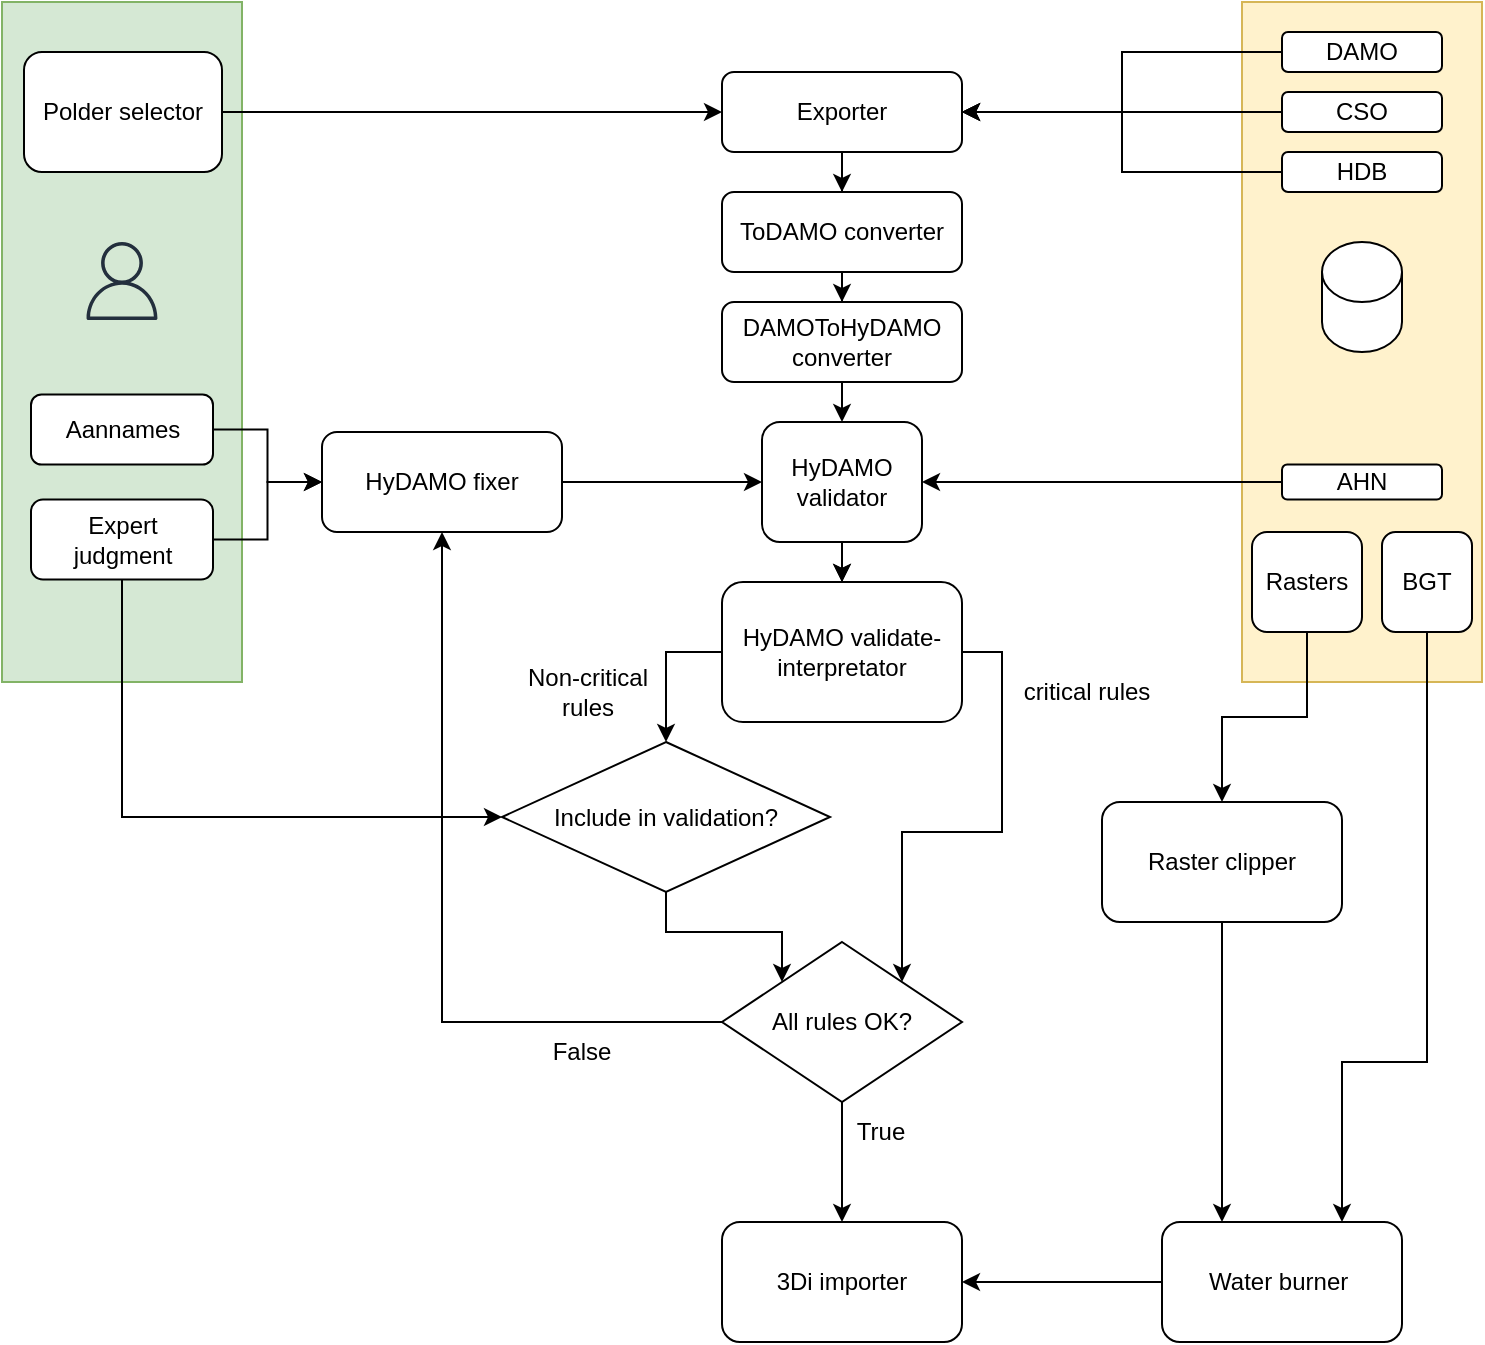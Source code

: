 <mxfile scale="1" border="5" version="28.1.2">
  <diagram id="C5RBs43oDa-KdzZeNtuy" name="Page-1">
    <mxGraphModel dx="1042" dy="670" grid="1" gridSize="10" guides="1" tooltips="1" connect="1" arrows="1" fold="1" page="1" pageScale="1" pageWidth="827" pageHeight="1169" math="0" shadow="0">
      <root>
        <mxCell id="WIyWlLk6GJQsqaUBKTNV-0" />
        <mxCell id="WIyWlLk6GJQsqaUBKTNV-1" parent="WIyWlLk6GJQsqaUBKTNV-0" />
        <mxCell id="iW6S4lpNqwtuTaU4zcRa-28" value="" style="rounded=0;whiteSpace=wrap;html=1;fillColor=#fff2cc;strokeColor=#d6b656;" parent="WIyWlLk6GJQsqaUBKTNV-1" vertex="1">
          <mxGeometry x="660" y="480" width="120" height="340" as="geometry" />
        </mxCell>
        <mxCell id="iW6S4lpNqwtuTaU4zcRa-2" value="" style="rounded=0;whiteSpace=wrap;html=1;fillColor=#d5e8d4;strokeColor=#82b366;" parent="WIyWlLk6GJQsqaUBKTNV-1" vertex="1">
          <mxGeometry x="40" y="480" width="120" height="340" as="geometry" />
        </mxCell>
        <mxCell id="iW6S4lpNqwtuTaU4zcRa-18" value="" style="edgeStyle=orthogonalEdgeStyle;rounded=0;orthogonalLoop=1;jettySize=auto;html=1;entryX=0;entryY=0.5;entryDx=0;entryDy=0;" parent="WIyWlLk6GJQsqaUBKTNV-1" source="iW6S4lpNqwtuTaU4zcRa-0" target="iW6S4lpNqwtuTaU4zcRa-4" edge="1">
          <mxGeometry relative="1" as="geometry">
            <mxPoint x="200" y="535" as="targetPoint" />
          </mxGeometry>
        </mxCell>
        <mxCell id="iW6S4lpNqwtuTaU4zcRa-0" value="Polder selector" style="rounded=1;whiteSpace=wrap;html=1;" parent="WIyWlLk6GJQsqaUBKTNV-1" vertex="1">
          <mxGeometry x="51" y="505" width="99" height="60" as="geometry" />
        </mxCell>
        <mxCell id="iW6S4lpNqwtuTaU4zcRa-1" value="" style="sketch=0;outlineConnect=0;fontColor=#232F3E;gradientColor=none;fillColor=#232F3D;strokeColor=none;dashed=0;verticalLabelPosition=bottom;verticalAlign=top;align=center;html=1;fontSize=12;fontStyle=0;aspect=fixed;pointerEvents=1;shape=mxgraph.aws4.user;" parent="WIyWlLk6GJQsqaUBKTNV-1" vertex="1">
          <mxGeometry x="80.5" y="600" width="39" height="39" as="geometry" />
        </mxCell>
        <mxCell id="617KlzupW5lWk4Vnr1bo-13" value="" style="edgeStyle=orthogonalEdgeStyle;rounded=0;orthogonalLoop=1;jettySize=auto;html=1;entryX=0.5;entryY=0;entryDx=0;entryDy=0;" parent="WIyWlLk6GJQsqaUBKTNV-1" source="iW6S4lpNqwtuTaU4zcRa-4" target="iW6S4lpNqwtuTaU4zcRa-7" edge="1">
          <mxGeometry relative="1" as="geometry" />
        </mxCell>
        <mxCell id="iW6S4lpNqwtuTaU4zcRa-4" value="Exporter" style="rounded=1;whiteSpace=wrap;html=1;" parent="WIyWlLk6GJQsqaUBKTNV-1" vertex="1">
          <mxGeometry x="400" y="515" width="120" height="40" as="geometry" />
        </mxCell>
        <mxCell id="iW6S4lpNqwtuTaU4zcRa-30" value="" style="edgeStyle=orthogonalEdgeStyle;rounded=0;orthogonalLoop=1;jettySize=auto;html=1;" parent="WIyWlLk6GJQsqaUBKTNV-1" source="iW6S4lpNqwtuTaU4zcRa-5" target="iW6S4lpNqwtuTaU4zcRa-4" edge="1">
          <mxGeometry relative="1" as="geometry" />
        </mxCell>
        <mxCell id="iW6S4lpNqwtuTaU4zcRa-5" value="DAMO" style="rounded=1;whiteSpace=wrap;html=1;" parent="WIyWlLk6GJQsqaUBKTNV-1" vertex="1">
          <mxGeometry x="680" y="495" width="80" height="20" as="geometry" />
        </mxCell>
        <mxCell id="617KlzupW5lWk4Vnr1bo-15" value="" style="edgeStyle=orthogonalEdgeStyle;rounded=0;orthogonalLoop=1;jettySize=auto;html=1;" parent="WIyWlLk6GJQsqaUBKTNV-1" source="iW6S4lpNqwtuTaU4zcRa-7" target="617KlzupW5lWk4Vnr1bo-12" edge="1">
          <mxGeometry relative="1" as="geometry" />
        </mxCell>
        <mxCell id="iW6S4lpNqwtuTaU4zcRa-7" value="ToDAMO converter" style="rounded=1;whiteSpace=wrap;html=1;" parent="WIyWlLk6GJQsqaUBKTNV-1" vertex="1">
          <mxGeometry x="400" y="575" width="120" height="40" as="geometry" />
        </mxCell>
        <mxCell id="iW6S4lpNqwtuTaU4zcRa-26" value="" style="edgeStyle=orthogonalEdgeStyle;rounded=0;orthogonalLoop=1;jettySize=auto;html=1;" parent="WIyWlLk6GJQsqaUBKTNV-1" source="iW6S4lpNqwtuTaU4zcRa-8" target="iW6S4lpNqwtuTaU4zcRa-10" edge="1">
          <mxGeometry relative="1" as="geometry" />
        </mxCell>
        <mxCell id="617KlzupW5lWk4Vnr1bo-17" value="" style="edgeStyle=orthogonalEdgeStyle;rounded=0;orthogonalLoop=1;jettySize=auto;html=1;" parent="WIyWlLk6GJQsqaUBKTNV-1" source="iW6S4lpNqwtuTaU4zcRa-8" target="iW6S4lpNqwtuTaU4zcRa-10" edge="1">
          <mxGeometry relative="1" as="geometry" />
        </mxCell>
        <mxCell id="iW6S4lpNqwtuTaU4zcRa-8" value="HyDAMO &lt;br&gt;validator" style="rounded=1;whiteSpace=wrap;html=1;" parent="WIyWlLk6GJQsqaUBKTNV-1" vertex="1">
          <mxGeometry x="420" y="690" width="80" height="60" as="geometry" />
        </mxCell>
        <mxCell id="617KlzupW5lWk4Vnr1bo-9" style="edgeStyle=orthogonalEdgeStyle;rounded=0;orthogonalLoop=1;jettySize=auto;html=1;entryX=0;entryY=0.5;entryDx=0;entryDy=0;" parent="WIyWlLk6GJQsqaUBKTNV-1" source="iW6S4lpNqwtuTaU4zcRa-9" target="iW6S4lpNqwtuTaU4zcRa-15" edge="1">
          <mxGeometry relative="1" as="geometry" />
        </mxCell>
        <mxCell id="iW6S4lpNqwtuTaU4zcRa-9" value="Aannames" style="rounded=1;whiteSpace=wrap;html=1;" parent="WIyWlLk6GJQsqaUBKTNV-1" vertex="1">
          <mxGeometry x="54.5" y="676.25" width="91" height="35" as="geometry" />
        </mxCell>
        <mxCell id="NEdAi1RvaiAOrS2pSwdN-17" style="edgeStyle=orthogonalEdgeStyle;rounded=0;orthogonalLoop=1;jettySize=auto;html=1;exitX=0;exitY=0.5;exitDx=0;exitDy=0;entryX=0.5;entryY=0;entryDx=0;entryDy=0;" parent="WIyWlLk6GJQsqaUBKTNV-1" source="iW6S4lpNqwtuTaU4zcRa-10" target="NEdAi1RvaiAOrS2pSwdN-14" edge="1">
          <mxGeometry relative="1" as="geometry" />
        </mxCell>
        <mxCell id="94FiONBv5CB5nJo3w_k_-2" style="edgeStyle=orthogonalEdgeStyle;rounded=0;orthogonalLoop=1;jettySize=auto;html=1;entryX=1;entryY=0;entryDx=0;entryDy=0;exitX=1;exitY=0.5;exitDx=0;exitDy=0;" parent="WIyWlLk6GJQsqaUBKTNV-1" source="iW6S4lpNqwtuTaU4zcRa-10" target="iW6S4lpNqwtuTaU4zcRa-13" edge="1">
          <mxGeometry relative="1" as="geometry" />
        </mxCell>
        <mxCell id="iW6S4lpNqwtuTaU4zcRa-10" value="HyDAMO validate-interpretator" style="rounded=1;whiteSpace=wrap;html=1;" parent="WIyWlLk6GJQsqaUBKTNV-1" vertex="1">
          <mxGeometry x="400" y="770" width="120" height="70" as="geometry" />
        </mxCell>
        <mxCell id="NEdAi1RvaiAOrS2pSwdN-27" style="edgeStyle=orthogonalEdgeStyle;rounded=0;orthogonalLoop=1;jettySize=auto;html=1;exitX=0.5;exitY=1;exitDx=0;exitDy=0;entryX=0.5;entryY=0;entryDx=0;entryDy=0;" parent="WIyWlLk6GJQsqaUBKTNV-1" source="iW6S4lpNqwtuTaU4zcRa-13" target="iW6S4lpNqwtuTaU4zcRa-49" edge="1">
          <mxGeometry relative="1" as="geometry" />
        </mxCell>
        <mxCell id="iW6S4lpNqwtuTaU4zcRa-13" value="All rules OK?" style="rhombus;whiteSpace=wrap;html=1;" parent="WIyWlLk6GJQsqaUBKTNV-1" vertex="1">
          <mxGeometry x="400" y="950" width="120" height="80" as="geometry" />
        </mxCell>
        <mxCell id="iW6S4lpNqwtuTaU4zcRa-32" style="edgeStyle=orthogonalEdgeStyle;rounded=0;orthogonalLoop=1;jettySize=auto;html=1;entryX=1;entryY=0.5;entryDx=0;entryDy=0;" parent="WIyWlLk6GJQsqaUBKTNV-1" source="iW6S4lpNqwtuTaU4zcRa-14" target="iW6S4lpNqwtuTaU4zcRa-8" edge="1">
          <mxGeometry relative="1" as="geometry" />
        </mxCell>
        <mxCell id="iW6S4lpNqwtuTaU4zcRa-14" value="AHN" style="rounded=1;whiteSpace=wrap;html=1;" parent="WIyWlLk6GJQsqaUBKTNV-1" vertex="1">
          <mxGeometry x="680" y="711.25" width="80" height="17.5" as="geometry" />
        </mxCell>
        <mxCell id="617KlzupW5lWk4Vnr1bo-8" style="edgeStyle=orthogonalEdgeStyle;rounded=0;orthogonalLoop=1;jettySize=auto;html=1;entryX=0;entryY=0.5;entryDx=0;entryDy=0;" parent="WIyWlLk6GJQsqaUBKTNV-1" source="iW6S4lpNqwtuTaU4zcRa-15" target="iW6S4lpNqwtuTaU4zcRa-8" edge="1">
          <mxGeometry relative="1" as="geometry" />
        </mxCell>
        <mxCell id="iW6S4lpNqwtuTaU4zcRa-15" value="HyDAMO fixer" style="rounded=1;whiteSpace=wrap;html=1;" parent="WIyWlLk6GJQsqaUBKTNV-1" vertex="1">
          <mxGeometry x="200" y="695" width="120" height="50" as="geometry" />
        </mxCell>
        <mxCell id="NEdAi1RvaiAOrS2pSwdN-22" style="edgeStyle=orthogonalEdgeStyle;rounded=0;orthogonalLoop=1;jettySize=auto;html=1;exitX=0.5;exitY=1;exitDx=0;exitDy=0;entryX=0;entryY=0.5;entryDx=0;entryDy=0;" parent="WIyWlLk6GJQsqaUBKTNV-1" source="iW6S4lpNqwtuTaU4zcRa-16" target="NEdAi1RvaiAOrS2pSwdN-14" edge="1">
          <mxGeometry relative="1" as="geometry" />
        </mxCell>
        <mxCell id="617KlzupW5lWk4Vnr1bo-10" style="edgeStyle=orthogonalEdgeStyle;rounded=0;orthogonalLoop=1;jettySize=auto;html=1;entryX=0;entryY=0.5;entryDx=0;entryDy=0;" parent="WIyWlLk6GJQsqaUBKTNV-1" source="iW6S4lpNqwtuTaU4zcRa-16" target="iW6S4lpNqwtuTaU4zcRa-15" edge="1">
          <mxGeometry relative="1" as="geometry" />
        </mxCell>
        <mxCell id="iW6S4lpNqwtuTaU4zcRa-16" value="Expert &lt;br&gt;judgment" style="rounded=1;whiteSpace=wrap;html=1;" parent="WIyWlLk6GJQsqaUBKTNV-1" vertex="1">
          <mxGeometry x="54.5" y="728.75" width="91" height="40" as="geometry" />
        </mxCell>
        <mxCell id="iW6S4lpNqwtuTaU4zcRa-29" value="" style="shape=cylinder3;whiteSpace=wrap;html=1;boundedLbl=1;backgroundOutline=1;size=15;" parent="WIyWlLk6GJQsqaUBKTNV-1" vertex="1">
          <mxGeometry x="700" y="600" width="40" height="55" as="geometry" />
        </mxCell>
        <mxCell id="iW6S4lpNqwtuTaU4zcRa-35" value="False" style="text;html=1;align=center;verticalAlign=middle;whiteSpace=wrap;rounded=0;" parent="WIyWlLk6GJQsqaUBKTNV-1" vertex="1">
          <mxGeometry x="300" y="990" width="60" height="30" as="geometry" />
        </mxCell>
        <mxCell id="94FiONBv5CB5nJo3w_k_-5" style="edgeStyle=orthogonalEdgeStyle;rounded=0;orthogonalLoop=1;jettySize=auto;html=1;entryX=0.5;entryY=0;entryDx=0;entryDy=0;" parent="WIyWlLk6GJQsqaUBKTNV-1" source="iW6S4lpNqwtuTaU4zcRa-43" target="iW6S4lpNqwtuTaU4zcRa-45" edge="1">
          <mxGeometry relative="1" as="geometry" />
        </mxCell>
        <mxCell id="iW6S4lpNqwtuTaU4zcRa-43" value="Rasters" style="rounded=1;whiteSpace=wrap;html=1;" parent="WIyWlLk6GJQsqaUBKTNV-1" vertex="1">
          <mxGeometry x="665" y="745" width="55" height="50" as="geometry" />
        </mxCell>
        <mxCell id="94FiONBv5CB5nJo3w_k_-4" style="edgeStyle=orthogonalEdgeStyle;rounded=0;orthogonalLoop=1;jettySize=auto;html=1;entryX=0.75;entryY=0;entryDx=0;entryDy=0;" parent="WIyWlLk6GJQsqaUBKTNV-1" source="iW6S4lpNqwtuTaU4zcRa-44" target="iW6S4lpNqwtuTaU4zcRa-46" edge="1">
          <mxGeometry relative="1" as="geometry">
            <Array as="points">
              <mxPoint x="753" y="1010" />
              <mxPoint x="710" y="1010" />
            </Array>
          </mxGeometry>
        </mxCell>
        <mxCell id="iW6S4lpNqwtuTaU4zcRa-44" value="BGT" style="rounded=1;whiteSpace=wrap;html=1;" parent="WIyWlLk6GJQsqaUBKTNV-1" vertex="1">
          <mxGeometry x="730" y="745" width="45" height="50" as="geometry" />
        </mxCell>
        <mxCell id="NEdAi1RvaiAOrS2pSwdN-24" style="edgeStyle=orthogonalEdgeStyle;rounded=0;orthogonalLoop=1;jettySize=auto;html=1;exitX=0.5;exitY=1;exitDx=0;exitDy=0;entryX=0.25;entryY=0;entryDx=0;entryDy=0;" parent="WIyWlLk6GJQsqaUBKTNV-1" source="iW6S4lpNqwtuTaU4zcRa-45" target="iW6S4lpNqwtuTaU4zcRa-46" edge="1">
          <mxGeometry relative="1" as="geometry" />
        </mxCell>
        <mxCell id="iW6S4lpNqwtuTaU4zcRa-45" value="Raster clipper" style="rounded=1;whiteSpace=wrap;html=1;" parent="WIyWlLk6GJQsqaUBKTNV-1" vertex="1">
          <mxGeometry x="590" y="880" width="120" height="60" as="geometry" />
        </mxCell>
        <mxCell id="NEdAi1RvaiAOrS2pSwdN-26" style="edgeStyle=orthogonalEdgeStyle;rounded=0;orthogonalLoop=1;jettySize=auto;html=1;exitX=0;exitY=0.5;exitDx=0;exitDy=0;entryX=1;entryY=0.5;entryDx=0;entryDy=0;" parent="WIyWlLk6GJQsqaUBKTNV-1" source="iW6S4lpNqwtuTaU4zcRa-46" target="iW6S4lpNqwtuTaU4zcRa-49" edge="1">
          <mxGeometry relative="1" as="geometry" />
        </mxCell>
        <mxCell id="iW6S4lpNqwtuTaU4zcRa-46" value="Water burner&amp;nbsp;" style="rounded=1;whiteSpace=wrap;html=1;" parent="WIyWlLk6GJQsqaUBKTNV-1" vertex="1">
          <mxGeometry x="620" y="1090" width="120" height="60" as="geometry" />
        </mxCell>
        <mxCell id="iW6S4lpNqwtuTaU4zcRa-49" value="3Di importer" style="rounded=1;whiteSpace=wrap;html=1;" parent="WIyWlLk6GJQsqaUBKTNV-1" vertex="1">
          <mxGeometry x="400" y="1090" width="120" height="60" as="geometry" />
        </mxCell>
        <mxCell id="iW6S4lpNqwtuTaU4zcRa-60" value="True" style="text;html=1;align=center;verticalAlign=middle;resizable=0;points=[];autosize=1;strokeColor=none;fillColor=none;" parent="WIyWlLk6GJQsqaUBKTNV-1" vertex="1">
          <mxGeometry x="454" y="1030" width="50" height="30" as="geometry" />
        </mxCell>
        <mxCell id="NEdAi1RvaiAOrS2pSwdN-18" style="edgeStyle=orthogonalEdgeStyle;rounded=0;orthogonalLoop=1;jettySize=auto;html=1;exitX=0;exitY=0.5;exitDx=0;exitDy=0;entryX=0.5;entryY=1;entryDx=0;entryDy=0;" parent="WIyWlLk6GJQsqaUBKTNV-1" source="iW6S4lpNqwtuTaU4zcRa-13" target="iW6S4lpNqwtuTaU4zcRa-15" edge="1">
          <mxGeometry relative="1" as="geometry">
            <mxPoint x="260" y="850" as="targetPoint" />
          </mxGeometry>
        </mxCell>
        <mxCell id="NEdAi1RvaiAOrS2pSwdN-13" value="critical rules" style="text;html=1;align=center;verticalAlign=middle;whiteSpace=wrap;rounded=0;" parent="WIyWlLk6GJQsqaUBKTNV-1" vertex="1">
          <mxGeometry x="540" y="810" width="85" height="30" as="geometry" />
        </mxCell>
        <mxCell id="94FiONBv5CB5nJo3w_k_-0" style="edgeStyle=orthogonalEdgeStyle;rounded=0;orthogonalLoop=1;jettySize=auto;html=1;entryX=0;entryY=0;entryDx=0;entryDy=0;" parent="WIyWlLk6GJQsqaUBKTNV-1" source="NEdAi1RvaiAOrS2pSwdN-14" target="iW6S4lpNqwtuTaU4zcRa-13" edge="1">
          <mxGeometry relative="1" as="geometry" />
        </mxCell>
        <mxCell id="NEdAi1RvaiAOrS2pSwdN-14" value="Include in validation?" style="rhombus;whiteSpace=wrap;html=1;" parent="WIyWlLk6GJQsqaUBKTNV-1" vertex="1">
          <mxGeometry x="290" y="850" width="164" height="75" as="geometry" />
        </mxCell>
        <mxCell id="NEdAi1RvaiAOrS2pSwdN-19" value="Non-critical rules" style="text;html=1;align=center;verticalAlign=middle;whiteSpace=wrap;rounded=0;" parent="WIyWlLk6GJQsqaUBKTNV-1" vertex="1">
          <mxGeometry x="290" y="810" width="86" height="30" as="geometry" />
        </mxCell>
        <mxCell id="617KlzupW5lWk4Vnr1bo-2" style="edgeStyle=orthogonalEdgeStyle;rounded=0;orthogonalLoop=1;jettySize=auto;html=1;entryX=1;entryY=0.5;entryDx=0;entryDy=0;" parent="WIyWlLk6GJQsqaUBKTNV-1" source="617KlzupW5lWk4Vnr1bo-0" target="iW6S4lpNqwtuTaU4zcRa-4" edge="1">
          <mxGeometry relative="1" as="geometry" />
        </mxCell>
        <mxCell id="617KlzupW5lWk4Vnr1bo-0" value="CSO" style="rounded=1;whiteSpace=wrap;html=1;" parent="WIyWlLk6GJQsqaUBKTNV-1" vertex="1">
          <mxGeometry x="680" y="525" width="80" height="20" as="geometry" />
        </mxCell>
        <mxCell id="617KlzupW5lWk4Vnr1bo-3" style="edgeStyle=orthogonalEdgeStyle;rounded=0;orthogonalLoop=1;jettySize=auto;html=1;entryX=1;entryY=0.5;entryDx=0;entryDy=0;" parent="WIyWlLk6GJQsqaUBKTNV-1" source="617KlzupW5lWk4Vnr1bo-1" target="iW6S4lpNqwtuTaU4zcRa-4" edge="1">
          <mxGeometry relative="1" as="geometry" />
        </mxCell>
        <mxCell id="617KlzupW5lWk4Vnr1bo-1" value="HDB" style="rounded=1;whiteSpace=wrap;html=1;" parent="WIyWlLk6GJQsqaUBKTNV-1" vertex="1">
          <mxGeometry x="680" y="555" width="80" height="20" as="geometry" />
        </mxCell>
        <mxCell id="617KlzupW5lWk4Vnr1bo-4" style="edgeStyle=orthogonalEdgeStyle;rounded=0;orthogonalLoop=1;jettySize=auto;html=1;exitX=0.5;exitY=1;exitDx=0;exitDy=0;" parent="WIyWlLk6GJQsqaUBKTNV-1" source="iW6S4lpNqwtuTaU4zcRa-14" target="iW6S4lpNqwtuTaU4zcRa-14" edge="1">
          <mxGeometry relative="1" as="geometry" />
        </mxCell>
        <mxCell id="617KlzupW5lWk4Vnr1bo-16" value="" style="edgeStyle=orthogonalEdgeStyle;rounded=0;orthogonalLoop=1;jettySize=auto;html=1;" parent="WIyWlLk6GJQsqaUBKTNV-1" source="617KlzupW5lWk4Vnr1bo-12" edge="1">
          <mxGeometry relative="1" as="geometry">
            <mxPoint x="460" y="690" as="targetPoint" />
          </mxGeometry>
        </mxCell>
        <mxCell id="617KlzupW5lWk4Vnr1bo-12" value="DAMOToHyDAMO converter" style="rounded=1;whiteSpace=wrap;html=1;" parent="WIyWlLk6GJQsqaUBKTNV-1" vertex="1">
          <mxGeometry x="400" y="630" width="120" height="40" as="geometry" />
        </mxCell>
      </root>
    </mxGraphModel>
  </diagram>
</mxfile>
